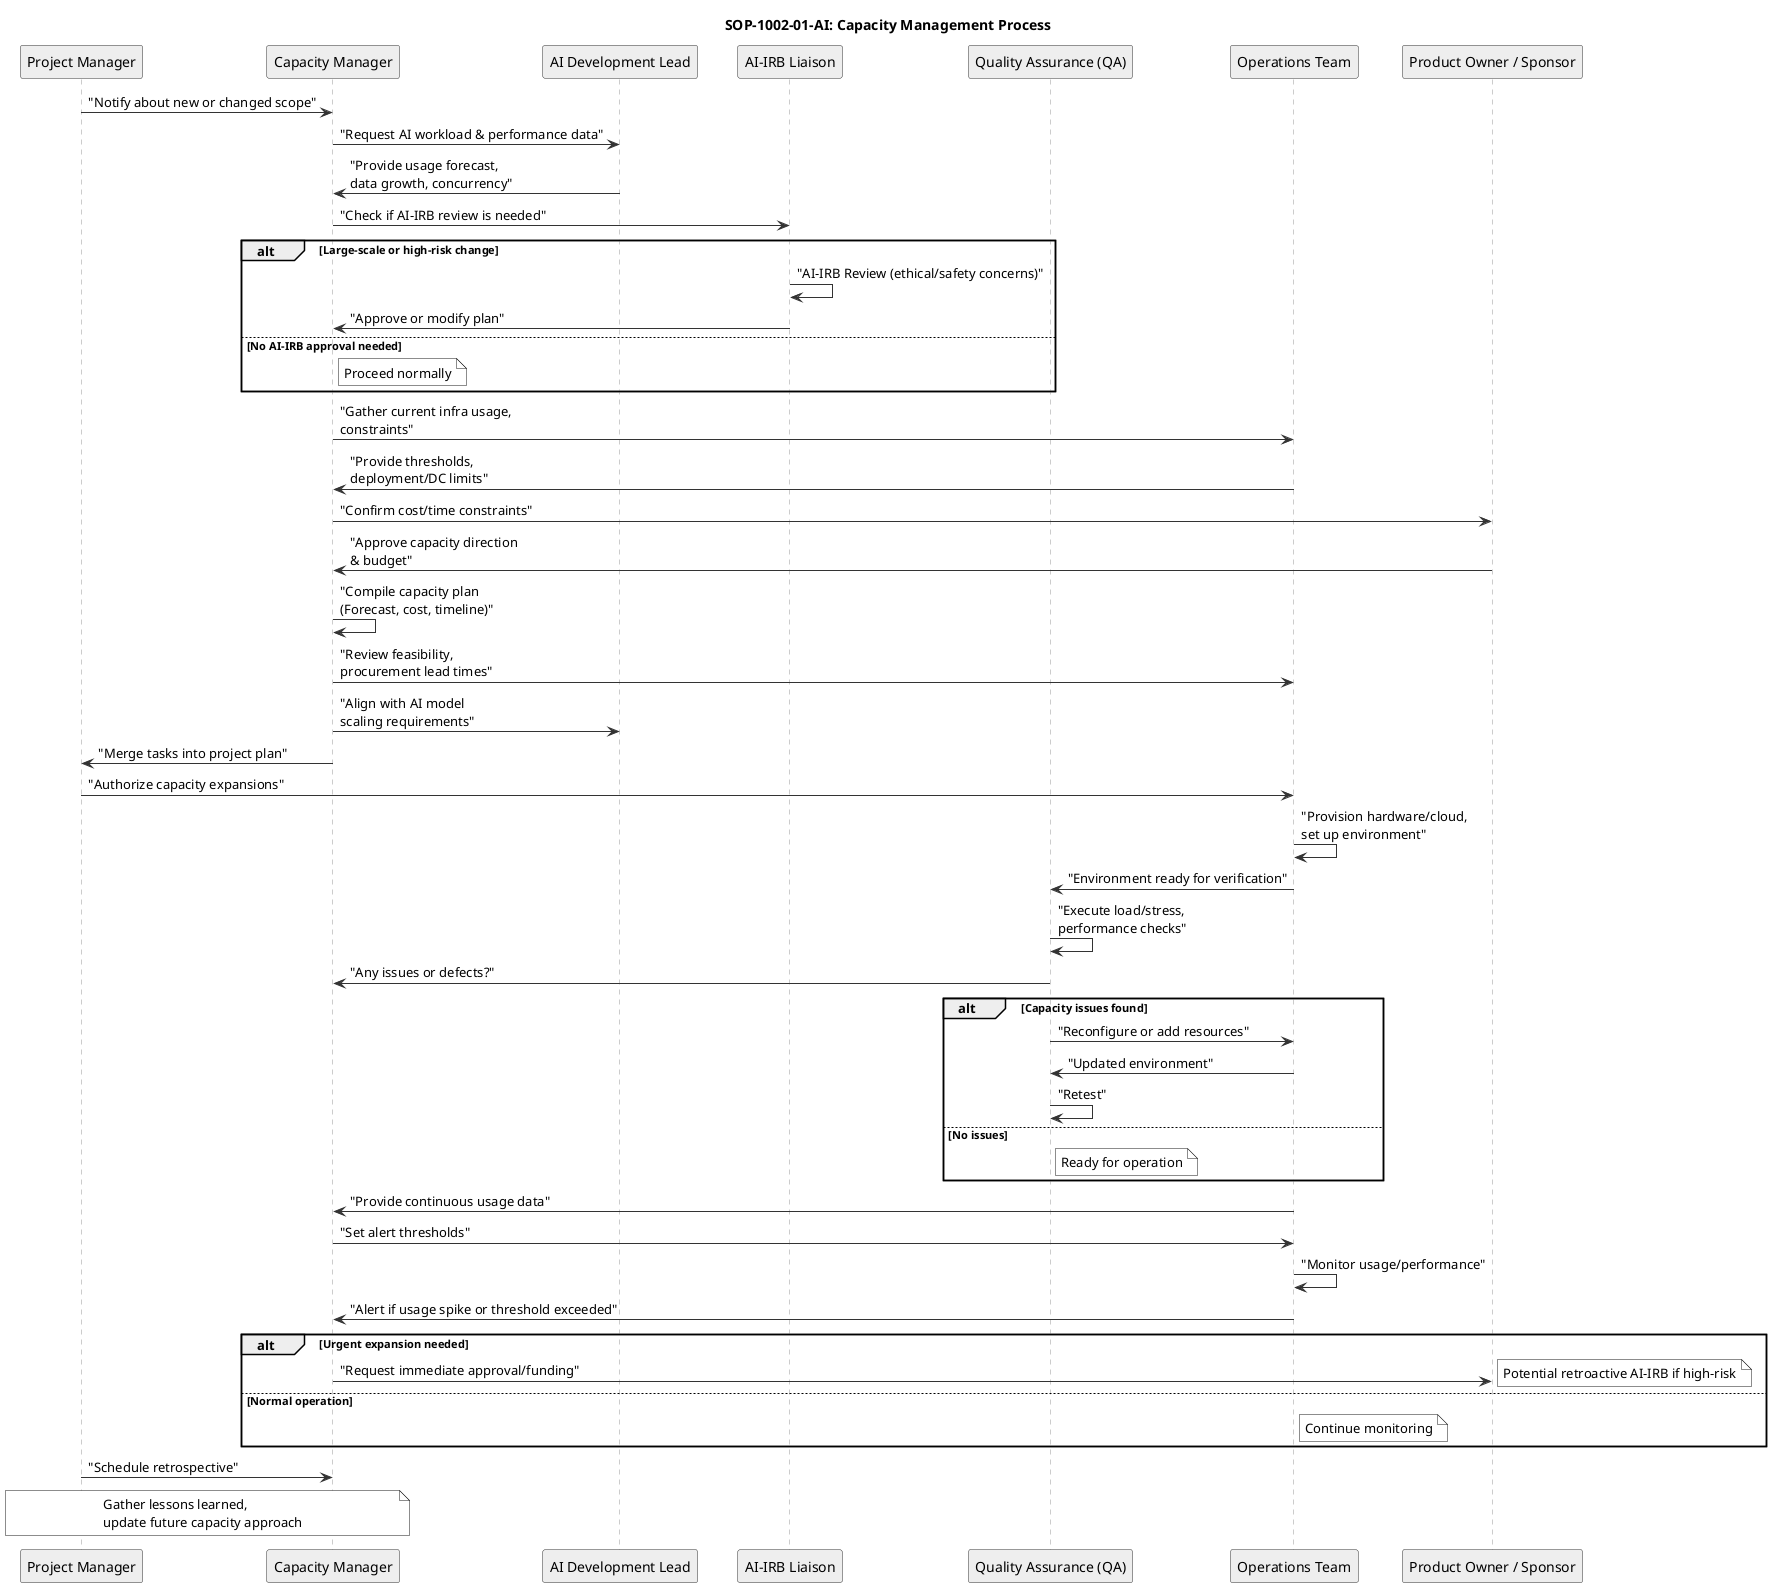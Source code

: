 @startuml

skinparam participantPadding 15
skinparam boxPadding 10
skinparam sequenceArrowThickness 1
skinparam sequenceParticipantBorderColor #333
skinparam sequenceParticipantBackgroundColor #eee
skinparam sequenceArrowColor #333
skinparam sequenceLifeLineBorderColor #999
skinparam sequenceLifeLineBackgroundColor #ddd
skinparam noteBackgroundColor #fff

title SOP-1002-01-AI: Capacity Management Process

' Participants
participant "Project Manager" as PM
participant "Capacity Manager" as CM
participant "AI Development Lead" as AI
participant "AI-IRB Liaison" as IRB
participant "Quality Assurance (QA)" as QA
participant "Operations Team" as OPS
participant "Product Owner / Sponsor" as SPONSOR

' 1. Capacity Planning Initiation
PM -> CM: "Notify about new or changed scope"
CM -> AI: "Request AI workload & performance data"
AI -> CM: "Provide usage forecast,\ndata growth, concurrency"
CM -> IRB: "Check if AI-IRB review is needed"
alt Large-scale or high-risk change
    IRB -> IRB: "AI-IRB Review (ethical/safety concerns)"
    IRB -> CM: "Approve or modify plan"
else No AI-IRB approval needed
    note right of CM
      Proceed normally
    end note
end

' 2. Capacity Requirements Definition
CM -> OPS: "Gather current infra usage,\nconstraints"
OPS -> CM: "Provide thresholds,\ndeployment/DC limits"
CM -> SPONSOR: "Confirm cost/time constraints"
SPONSOR -> CM: "Approve capacity direction\n& budget"

' 3. Capacity Plan Development
CM -> CM: "Compile capacity plan\n(Forecast, cost, timeline)"
CM -> OPS: "Review feasibility,\nprocurement lead times"
CM -> AI: "Align with AI model\nscaling requirements"
CM -> PM: "Merge tasks into project plan"

' 4. Implementation
PM -> OPS: "Authorize capacity expansions"
OPS -> OPS: "Provision hardware/cloud,\nset up environment"
OPS -> QA: "Environment ready for verification"
QA -> QA: "Execute load/stress,\nperformance checks"
QA -> CM: "Any issues or defects?"
alt Capacity issues found
    QA -> OPS: "Reconfigure or add resources"
    OPS -> QA: "Updated environment"
    QA -> QA: "Retest"
else No issues
    note right of QA
      Ready for operation
    end note
end

' 5. Ongoing Monitoring & Scaling
OPS -> CM: "Provide continuous usage data"
CM -> OPS: "Set alert thresholds"
OPS -> OPS: "Monitor usage/performance"
OPS -> CM: "Alert if usage spike or threshold exceeded"
alt Urgent expansion needed
    CM -> SPONSOR: "Request immediate approval/funding"
    note right
      Potential retroactive AI-IRB if high-risk
    end note
else Normal operation
    note right of OPS
      Continue monitoring
    end note
end

' 6. Post-Implementation Review
PM -> CM: "Schedule retrospective"
note over PM,CM
  Gather lessons learned,
  update future capacity approach
end note

@enduml
